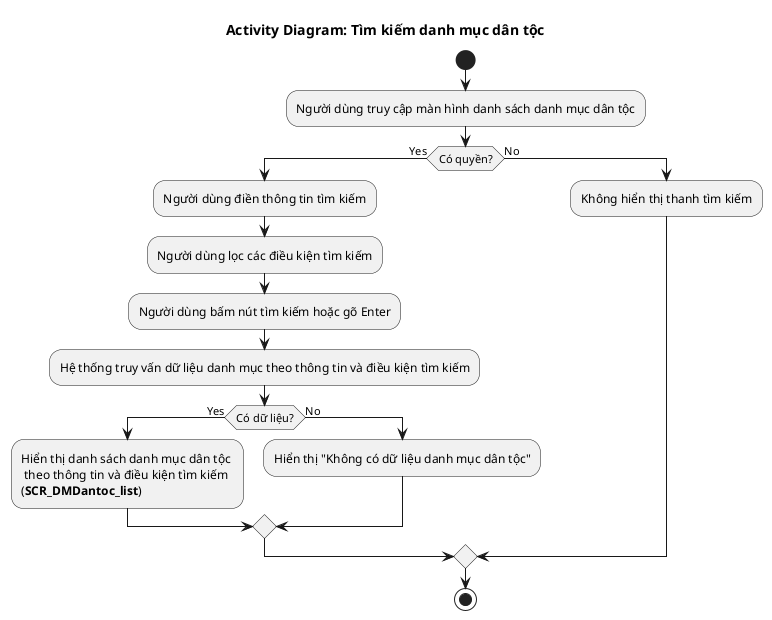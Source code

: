@startuml AD_DMDantoc_Search
!pragma layout smetana
title Activity Diagram: Tìm kiếm danh mục dân tộc

start
:Người dùng truy cập màn hình danh sách danh mục dân tộc;

if (Có quyền?) then (Yes)
  :Người dùng điền thông tin tìm kiếm;
  :Người dùng lọc các điều kiện tìm kiếm;
  :Người dùng bấm nút tìm kiếm hoặc gõ Enter;
  :Hệ thống truy vấn dữ liệu danh mục theo thông tin và điều kiện tìm kiếm;

  if (Có dữ liệu?) then (Yes)
    :Hiển thị danh sách danh mục dân tộc \n theo thông tin và điều kiện tìm kiếm \n(**SCR_DMDantoc_list**);
  else (No)
    :Hiển thị "Không có dữ liệu danh mục dân tộc";
  endif

else (No)
  :Không hiển thị thanh tìm kiếm;
endif

stop
@enduml